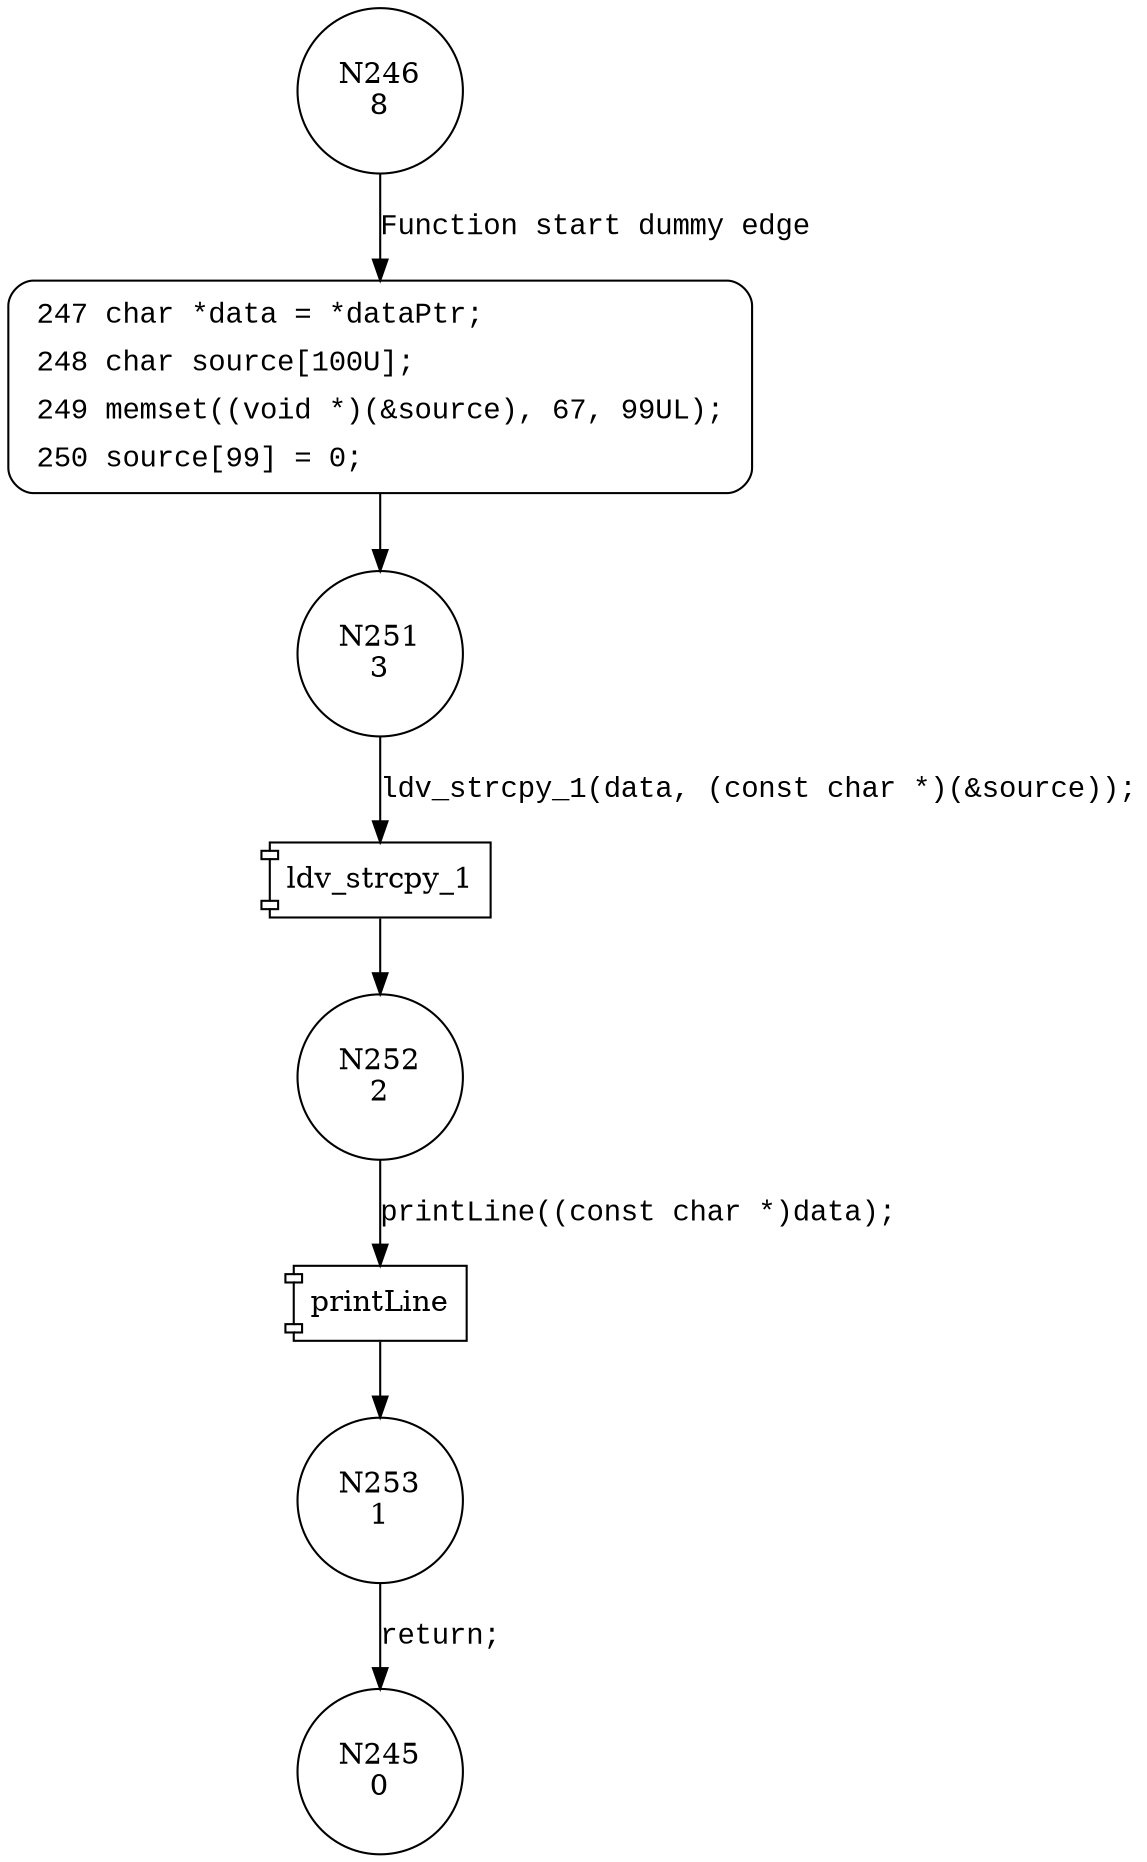 digraph CWE124_Buffer_Underwrite__char_alloca_cpy_63b_goodG2BSink {
246 [shape="circle" label="N246\n8"]
247 [shape="circle" label="N247\n7"]
251 [shape="circle" label="N251\n3"]
252 [shape="circle" label="N252\n2"]
253 [shape="circle" label="N253\n1"]
245 [shape="circle" label="N245\n0"]
247 [style="filled,bold" penwidth="1" fillcolor="white" fontname="Courier New" shape="Mrecord" label=<<table border="0" cellborder="0" cellpadding="3" bgcolor="white"><tr><td align="right">247</td><td align="left">char *data = *dataPtr;</td></tr><tr><td align="right">248</td><td align="left">char source[100U];</td></tr><tr><td align="right">249</td><td align="left">memset((void *)(&amp;source), 67, 99UL);</td></tr><tr><td align="right">250</td><td align="left">source[99] = 0;</td></tr></table>>]
247 -> 251[label=""]
246 -> 247 [label="Function start dummy edge" fontname="Courier New"]
100019 [shape="component" label="ldv_strcpy_1"]
251 -> 100019 [label="ldv_strcpy_1(data, (const char *)(&source));" fontname="Courier New"]
100019 -> 252 [label="" fontname="Courier New"]
100020 [shape="component" label="printLine"]
252 -> 100020 [label="printLine((const char *)data);" fontname="Courier New"]
100020 -> 253 [label="" fontname="Courier New"]
253 -> 245 [label="return;" fontname="Courier New"]
}